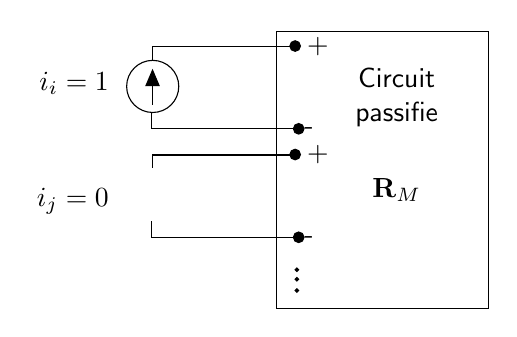 \begin{tikzpicture}[y=-1cm]
\sf
\filldraw[black] (5.333,4.518) circle (0.022cm);
\filldraw[black] (5.333,4.64) circle (0.022cm);
\filldraw[black] (5.333,4.784) circle (0.022cm);
\draw[arrows=-triangle 45,black] (3.5,2.422) -- (3.5,1.967);
\path (6.6,2.2) node[text=black,anchor=base] {Circuit};
\path (6.6,2.633) node[text=black,anchor=base] {passifie};
\filldraw[black] (5.311,1.678) circle (0.067cm);
\filldraw[black] (5.356,2.729) circle (0.067cm);
\filldraw[black] (5.311,3.056) circle (0.067cm);
\filldraw[black] (5.356,4.107) circle (0.067cm);
\draw[black] (5.069,1.489) rectangle (7.767,5.007);
\draw[black] (5.324,1.684) -- (3.502,1.684) -- (3.502,1.851);
\draw[black] (5.369,2.729) -- (3.491,2.729) -- (3.491,2.518);
\draw[black] (5.324,3.062) -- (3.502,3.062) -- (3.502,3.229);
\draw[black] (5.369,4.107) -- (3.491,4.107) -- (3.491,3.896);
\path (3.069,2.24) node[text=black,anchor=base east] {$i_{i}=1$};
\path (5.6,1.767) node[text=black,anchor=base] {+};
\path (5.669,2.807) node[text=black,anchor=base east] {-};
\path (5.6,3.144) node[text=black,anchor=base] {+};
\path (5.669,4.184) node[text=black,anchor=base east] {-};
\path (3.069,3.718) node[text=black,anchor=base east] {$i_{j}=0$};
\path (6.6,3.6) node[text=black,anchor=base] {${\bf R}_M$};
\draw[black] (3.502,2.191) circle (0.331cm);

\end{tikzpicture}%

%% Configure (x)emacs for this file ...
%% Local Variables:
%% mode: latex
%% End: